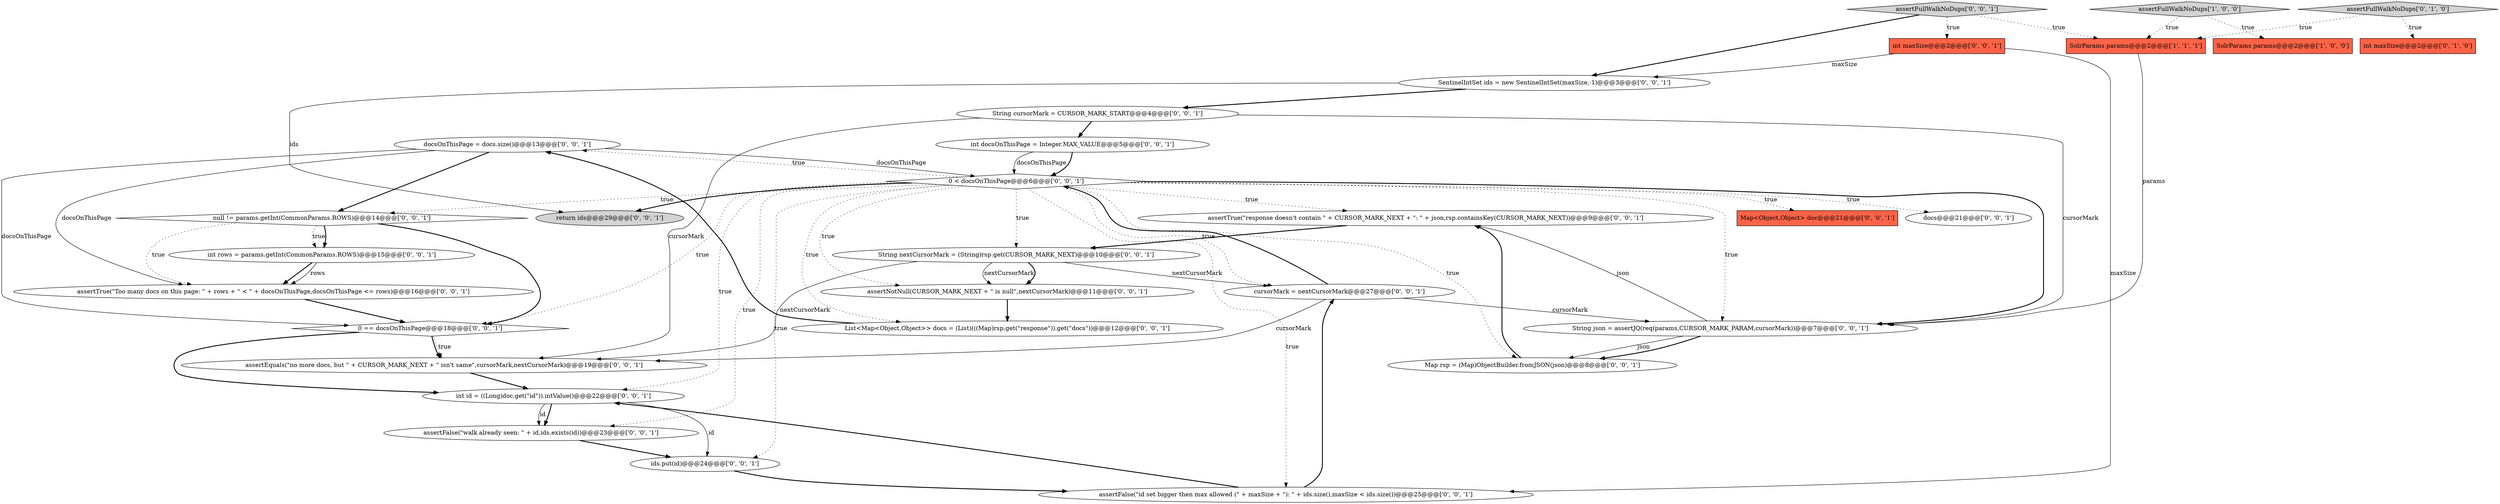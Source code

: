digraph {
18 [style = filled, label = "docsOnThisPage = docs.size()@@@13@@@['0', '0', '1']", fillcolor = white, shape = ellipse image = "AAA0AAABBB3BBB"];
25 [style = filled, label = "return ids@@@29@@@['0', '0', '1']", fillcolor = lightgray, shape = ellipse image = "AAA0AAABBB3BBB"];
12 [style = filled, label = "assertTrue(\"response doesn't contain \" + CURSOR_MARK_NEXT + \": \" + json,rsp.containsKey(CURSOR_MARK_NEXT))@@@9@@@['0', '0', '1']", fillcolor = white, shape = ellipse image = "AAA0AAABBB3BBB"];
13 [style = filled, label = "SentinelIntSet ids = new SentinelIntSet(maxSize,-1)@@@3@@@['0', '0', '1']", fillcolor = white, shape = ellipse image = "AAA0AAABBB3BBB"];
2 [style = filled, label = "SolrParams params@@@2@@@['1', '1', '1']", fillcolor = tomato, shape = box image = "AAA0AAABBB1BBB"];
11 [style = filled, label = "0 < docsOnThisPage@@@6@@@['0', '0', '1']", fillcolor = white, shape = diamond image = "AAA0AAABBB3BBB"];
23 [style = filled, label = "cursorMark = nextCursorMark@@@27@@@['0', '0', '1']", fillcolor = white, shape = ellipse image = "AAA0AAABBB3BBB"];
27 [style = filled, label = "int docsOnThisPage = Integer.MAX_VALUE@@@5@@@['0', '0', '1']", fillcolor = white, shape = ellipse image = "AAA0AAABBB3BBB"];
5 [style = filled, label = "int id = ((Long)doc.get(\"id\")).intValue()@@@22@@@['0', '0', '1']", fillcolor = white, shape = ellipse image = "AAA0AAABBB3BBB"];
21 [style = filled, label = "Map rsp = (Map)ObjectBuilder.fromJSON(json)@@@8@@@['0', '0', '1']", fillcolor = white, shape = ellipse image = "AAA0AAABBB3BBB"];
30 [style = filled, label = "assertEquals(\"no more docs, but \" + CURSOR_MARK_NEXT + \" isn't same\",cursorMark,nextCursorMark)@@@19@@@['0', '0', '1']", fillcolor = white, shape = ellipse image = "AAA0AAABBB3BBB"];
17 [style = filled, label = "String json = assertJQ(req(params,CURSOR_MARK_PARAM,cursorMark))@@@7@@@['0', '0', '1']", fillcolor = white, shape = ellipse image = "AAA0AAABBB3BBB"];
16 [style = filled, label = "assertFullWalkNoDups['0', '0', '1']", fillcolor = lightgray, shape = diamond image = "AAA0AAABBB3BBB"];
26 [style = filled, label = "null != params.getInt(CommonParams.ROWS)@@@14@@@['0', '0', '1']", fillcolor = white, shape = diamond image = "AAA0AAABBB3BBB"];
28 [style = filled, label = "ids.put(id)@@@24@@@['0', '0', '1']", fillcolor = white, shape = ellipse image = "AAA0AAABBB3BBB"];
6 [style = filled, label = "String nextCursorMark = (String)rsp.get(CURSOR_MARK_NEXT)@@@10@@@['0', '0', '1']", fillcolor = white, shape = ellipse image = "AAA0AAABBB3BBB"];
19 [style = filled, label = "assertFalse(\"walk already seen: \" + id,ids.exists(id))@@@23@@@['0', '0', '1']", fillcolor = white, shape = ellipse image = "AAA0AAABBB3BBB"];
14 [style = filled, label = "Map<Object,Object> doc@@@21@@@['0', '0', '1']", fillcolor = tomato, shape = box image = "AAA0AAABBB3BBB"];
4 [style = filled, label = "int maxSize@@@2@@@['0', '1', '0']", fillcolor = tomato, shape = box image = "AAA0AAABBB2BBB"];
8 [style = filled, label = "String cursorMark = CURSOR_MARK_START@@@4@@@['0', '0', '1']", fillcolor = white, shape = ellipse image = "AAA0AAABBB3BBB"];
0 [style = filled, label = "SolrParams params@@@2@@@['1', '0', '0']", fillcolor = tomato, shape = box image = "AAA0AAABBB1BBB"];
10 [style = filled, label = "assertFalse(\"id set bigger then max allowed (\" + maxSize + \"): \" + ids.size(),maxSize < ids.size())@@@25@@@['0', '0', '1']", fillcolor = white, shape = ellipse image = "AAA0AAABBB3BBB"];
7 [style = filled, label = "assertNotNull(CURSOR_MARK_NEXT + \" is null\",nextCursorMark)@@@11@@@['0', '0', '1']", fillcolor = white, shape = ellipse image = "AAA0AAABBB3BBB"];
15 [style = filled, label = "0 == docsOnThisPage@@@18@@@['0', '0', '1']", fillcolor = white, shape = diamond image = "AAA0AAABBB3BBB"];
29 [style = filled, label = "int rows = params.getInt(CommonParams.ROWS)@@@15@@@['0', '0', '1']", fillcolor = white, shape = ellipse image = "AAA0AAABBB3BBB"];
24 [style = filled, label = "List<Map<Object,Object>> docs = (List)(((Map)rsp.get(\"response\")).get(\"docs\"))@@@12@@@['0', '0', '1']", fillcolor = white, shape = ellipse image = "AAA0AAABBB3BBB"];
1 [style = filled, label = "assertFullWalkNoDups['1', '0', '0']", fillcolor = lightgray, shape = diamond image = "AAA0AAABBB1BBB"];
9 [style = filled, label = "docs@@@21@@@['0', '0', '1']", fillcolor = white, shape = ellipse image = "AAA0AAABBB3BBB"];
3 [style = filled, label = "assertFullWalkNoDups['0', '1', '0']", fillcolor = lightgray, shape = diamond image = "AAA0AAABBB2BBB"];
20 [style = filled, label = "int maxSize@@@2@@@['0', '0', '1']", fillcolor = tomato, shape = box image = "AAA0AAABBB3BBB"];
22 [style = filled, label = "assertTrue(\"Too many docs on this page: \" + rows + \" < \" + docsOnThisPage,docsOnThisPage <= rows)@@@16@@@['0', '0', '1']", fillcolor = white, shape = ellipse image = "AAA0AAABBB3BBB"];
26->29 [style = dotted, label="true"];
11->25 [style = bold, label=""];
23->30 [style = solid, label="cursorMark"];
11->9 [style = dotted, label="true"];
11->23 [style = dotted, label="true"];
15->30 [style = bold, label=""];
5->19 [style = bold, label=""];
27->11 [style = solid, label="docsOnThisPage"];
16->20 [style = dotted, label="true"];
20->10 [style = solid, label="maxSize"];
7->24 [style = bold, label=""];
11->24 [style = dotted, label="true"];
11->10 [style = dotted, label="true"];
24->18 [style = bold, label=""];
16->2 [style = dotted, label="true"];
11->12 [style = dotted, label="true"];
19->28 [style = bold, label=""];
17->21 [style = solid, label="json"];
1->0 [style = dotted, label="true"];
17->21 [style = bold, label=""];
10->23 [style = bold, label=""];
13->25 [style = solid, label="ids"];
11->7 [style = dotted, label="true"];
23->11 [style = bold, label=""];
11->21 [style = dotted, label="true"];
22->15 [style = bold, label=""];
11->28 [style = dotted, label="true"];
8->17 [style = solid, label="cursorMark"];
2->17 [style = solid, label="params"];
23->17 [style = solid, label="cursorMark"];
11->17 [style = dotted, label="true"];
5->19 [style = solid, label="id"];
27->11 [style = bold, label=""];
11->17 [style = bold, label=""];
21->12 [style = bold, label=""];
18->26 [style = bold, label=""];
8->27 [style = bold, label=""];
16->13 [style = bold, label=""];
6->30 [style = solid, label="nextCursorMark"];
6->23 [style = solid, label="nextCursorMark"];
18->15 [style = solid, label="docsOnThisPage"];
26->15 [style = bold, label=""];
20->13 [style = solid, label="maxSize"];
17->12 [style = solid, label="json"];
11->14 [style = dotted, label="true"];
3->4 [style = dotted, label="true"];
11->19 [style = dotted, label="true"];
3->2 [style = dotted, label="true"];
11->6 [style = dotted, label="true"];
30->5 [style = bold, label=""];
11->18 [style = dotted, label="true"];
15->5 [style = bold, label=""];
11->15 [style = dotted, label="true"];
8->30 [style = solid, label="cursorMark"];
1->2 [style = dotted, label="true"];
29->22 [style = bold, label=""];
11->26 [style = dotted, label="true"];
5->28 [style = solid, label="id"];
28->10 [style = bold, label=""];
6->7 [style = solid, label="nextCursorMark"];
15->30 [style = dotted, label="true"];
13->8 [style = bold, label=""];
6->7 [style = bold, label=""];
18->11 [style = solid, label="docsOnThisPage"];
18->22 [style = solid, label="docsOnThisPage"];
26->22 [style = dotted, label="true"];
26->29 [style = bold, label=""];
10->5 [style = bold, label=""];
12->6 [style = bold, label=""];
11->5 [style = dotted, label="true"];
29->22 [style = solid, label="rows"];
}

